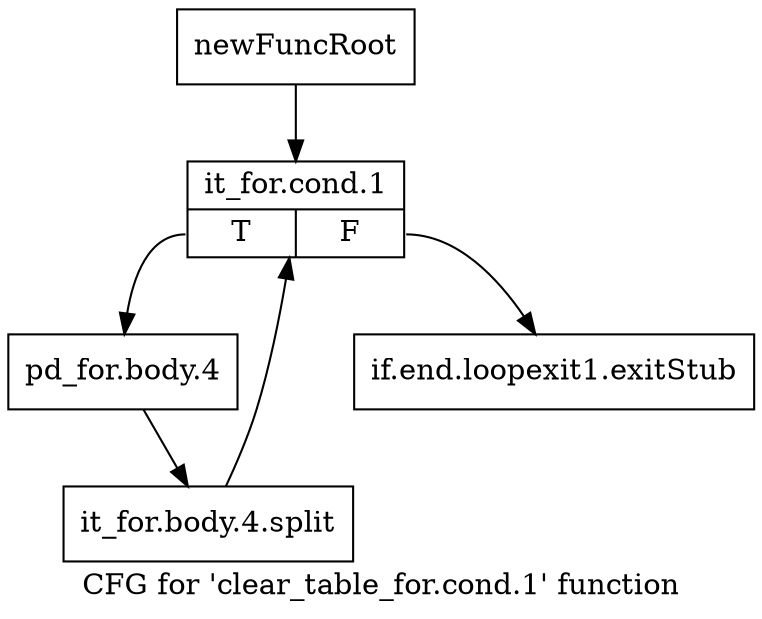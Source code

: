 digraph "CFG for 'clear_table_for.cond.1' function" {
	label="CFG for 'clear_table_for.cond.1' function";

	Node0xaa0d400 [shape=record,label="{newFuncRoot}"];
	Node0xaa0d400 -> Node0xaa0d4a0;
	Node0xaa0d450 [shape=record,label="{if.end.loopexit1.exitStub}"];
	Node0xaa0d4a0 [shape=record,label="{it_for.cond.1|{<s0>T|<s1>F}}"];
	Node0xaa0d4a0:s0 -> Node0xaa0d4f0;
	Node0xaa0d4a0:s1 -> Node0xaa0d450;
	Node0xaa0d4f0 [shape=record,label="{pd_for.body.4}"];
	Node0xaa0d4f0 -> Node0xf420740;
	Node0xf420740 [shape=record,label="{it_for.body.4.split}"];
	Node0xf420740 -> Node0xaa0d4a0;
}
